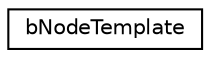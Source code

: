 digraph G
{
  edge [fontname="Helvetica",fontsize="10",labelfontname="Helvetica",labelfontsize="10"];
  node [fontname="Helvetica",fontsize="10",shape=record];
  rankdir=LR;
  Node1 [label="bNodeTemplate",height=0.2,width=0.4,color="black", fillcolor="white", style="filled",URL="$dd/dc3/structbNodeTemplate.html"];
}
